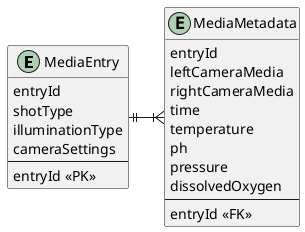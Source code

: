 @startuml
skinparam linetype ortho
entity MediaEntry {
	entryId
	shotType
	illuminationType
	cameraSettings
	--
	entryId <<PK>>
}
entity MediaMetadata {
	entryId
	leftCameraMedia
	rightCameraMedia
	time
	temperature
	ph
	pressure
	dissolvedOxygen
	--
	entryId <<FK>>
}
MediaEntry ||-right-|{ MediaMetadata
@enduml

